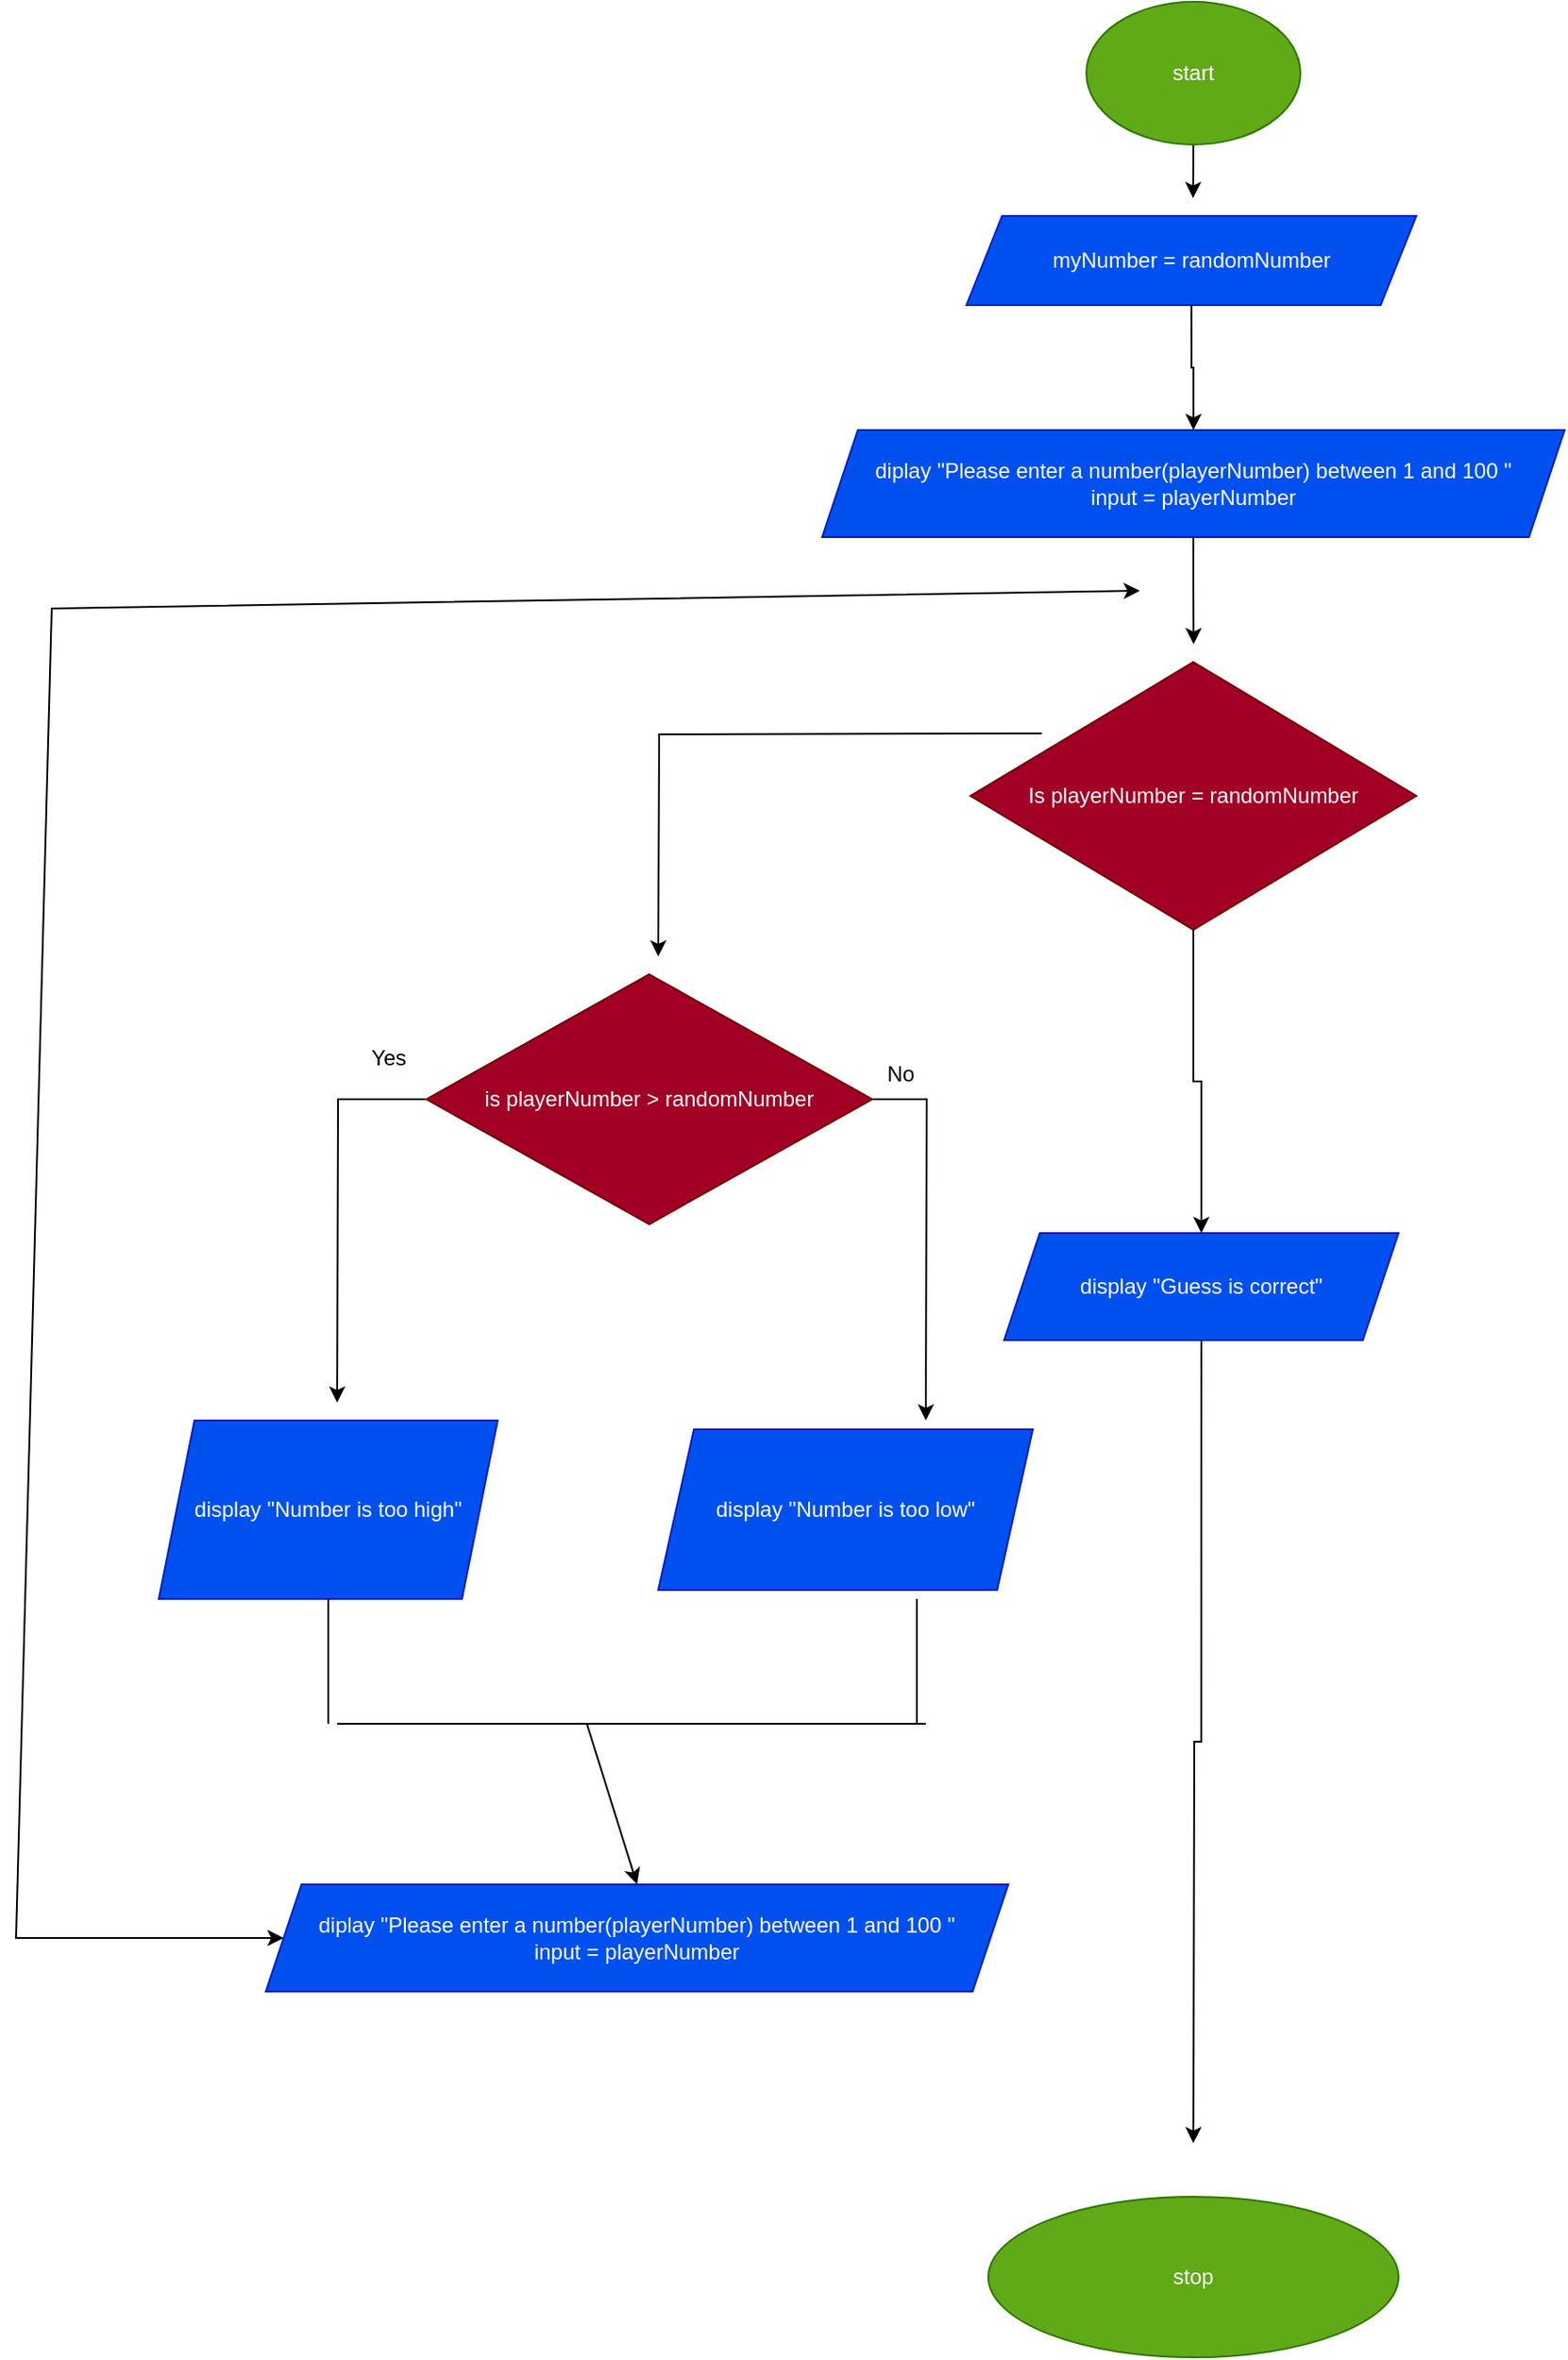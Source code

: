 <mxfile version="24.7.8">
  <diagram name="Page-1" id="MePwEu1nSl0UaUkLPbm3">
    <mxGraphModel dx="1900" dy="669" grid="1" gridSize="10" guides="1" tooltips="1" connect="1" arrows="1" fold="1" page="1" pageScale="1" pageWidth="850" pageHeight="1100" math="0" shadow="0">
      <root>
        <mxCell id="0" />
        <mxCell id="1" parent="0" />
        <mxCell id="G9hoTXdqC6G6ugWaVLvS-3" style="edgeStyle=orthogonalEdgeStyle;rounded=0;orthogonalLoop=1;jettySize=auto;html=1;exitX=0.5;exitY=1;exitDx=0;exitDy=0;" parent="1" source="G9hoTXdqC6G6ugWaVLvS-1" edge="1">
          <mxGeometry relative="1" as="geometry">
            <mxPoint x="399.828" y="150" as="targetPoint" />
          </mxGeometry>
        </mxCell>
        <mxCell id="G9hoTXdqC6G6ugWaVLvS-1" value="start" style="ellipse;whiteSpace=wrap;html=1;fillColor=#60a917;fontColor=#ffffff;strokeColor=#2D7600;" parent="1" vertex="1">
          <mxGeometry x="340" y="40" width="120" height="80" as="geometry" />
        </mxCell>
        <mxCell id="lBzm38Z_xW5l6dwjJRll-1" style="edgeStyle=orthogonalEdgeStyle;rounded=0;orthogonalLoop=1;jettySize=auto;html=1;exitX=0.5;exitY=1;exitDx=0;exitDy=0;" parent="1" source="G9hoTXdqC6G6ugWaVLvS-2" target="lBzm38Z_xW5l6dwjJRll-2" edge="1">
          <mxGeometry relative="1" as="geometry">
            <mxPoint x="400" y="260" as="targetPoint" />
          </mxGeometry>
        </mxCell>
        <mxCell id="G9hoTXdqC6G6ugWaVLvS-2" value="&lt;div&gt;myNumber = randomNumber&lt;/div&gt;" style="shape=parallelogram;perimeter=parallelogramPerimeter;whiteSpace=wrap;html=1;fixedSize=1;fillColor=#0050ef;fontColor=#ffffff;strokeColor=#001DBC;" parent="1" vertex="1">
          <mxGeometry x="272.75" y="160" width="252.25" height="50" as="geometry" />
        </mxCell>
        <mxCell id="lBzm38Z_xW5l6dwjJRll-3" style="edgeStyle=orthogonalEdgeStyle;rounded=0;orthogonalLoop=1;jettySize=auto;html=1;exitX=0.5;exitY=1;exitDx=0;exitDy=0;" parent="1" source="lBzm38Z_xW5l6dwjJRll-2" edge="1">
          <mxGeometry relative="1" as="geometry">
            <mxPoint x="400.118" y="400" as="targetPoint" />
          </mxGeometry>
        </mxCell>
        <mxCell id="lBzm38Z_xW5l6dwjJRll-2" value="diplay &quot;Please enter a number(playerNumber) between 1 and 100 &quot;&lt;div&gt;input = playerNumber&lt;/div&gt;" style="shape=parallelogram;perimeter=parallelogramPerimeter;whiteSpace=wrap;html=1;fixedSize=1;fillColor=#0050ef;fontColor=#ffffff;strokeColor=#001DBC;" parent="1" vertex="1">
          <mxGeometry x="191.88" y="280" width="416.25" height="60" as="geometry" />
        </mxCell>
        <mxCell id="lBzm38Z_xW5l6dwjJRll-15" style="edgeStyle=orthogonalEdgeStyle;rounded=0;orthogonalLoop=1;jettySize=auto;html=1;exitX=0;exitY=0.5;exitDx=0;exitDy=0;" parent="1" edge="1">
          <mxGeometry relative="1" as="geometry">
            <mxPoint x="100" y="575" as="targetPoint" />
            <mxPoint x="315" y="450" as="sourcePoint" />
          </mxGeometry>
        </mxCell>
        <mxCell id="eUO4JwFx89BSG6mANK6m-5" style="edgeStyle=orthogonalEdgeStyle;rounded=0;orthogonalLoop=1;jettySize=auto;html=1;exitX=0.5;exitY=1;exitDx=0;exitDy=0;" parent="1" source="eUO4JwFx89BSG6mANK6m-7" edge="1">
          <mxGeometry relative="1" as="geometry">
            <mxPoint x="400" y="1240" as="targetPoint" />
          </mxGeometry>
        </mxCell>
        <mxCell id="lBzm38Z_xW5l6dwjJRll-5" value="Is playerNumber = randomNumber" style="rhombus;whiteSpace=wrap;html=1;fillColor=#a20025;fontColor=#ffffff;strokeColor=#6F0000;" parent="1" vertex="1">
          <mxGeometry x="275" y="410" width="250" height="150" as="geometry" />
        </mxCell>
        <mxCell id="lBzm38Z_xW5l6dwjJRll-16" style="edgeStyle=orthogonalEdgeStyle;rounded=0;orthogonalLoop=1;jettySize=auto;html=1;exitX=0;exitY=0.5;exitDx=0;exitDy=0;" parent="1" source="lBzm38Z_xW5l6dwjJRll-13" edge="1">
          <mxGeometry relative="1" as="geometry">
            <mxPoint x="-80" y="825" as="targetPoint" />
          </mxGeometry>
        </mxCell>
        <mxCell id="lBzm38Z_xW5l6dwjJRll-17" style="edgeStyle=orthogonalEdgeStyle;rounded=0;orthogonalLoop=1;jettySize=auto;html=1;exitX=1;exitY=0.5;exitDx=0;exitDy=0;" parent="1" source="lBzm38Z_xW5l6dwjJRll-13" edge="1">
          <mxGeometry relative="1" as="geometry">
            <mxPoint x="250" y="835" as="targetPoint" />
          </mxGeometry>
        </mxCell>
        <mxCell id="lBzm38Z_xW5l6dwjJRll-13" value="is playerNumber &amp;gt; randomNumber" style="rhombus;whiteSpace=wrap;html=1;fillColor=#a20025;fontColor=#ffffff;strokeColor=#6F0000;" parent="1" vertex="1">
          <mxGeometry x="-30" y="585" width="250" height="140" as="geometry" />
        </mxCell>
        <mxCell id="lBzm38Z_xW5l6dwjJRll-18" value="display &quot;Number is too high&quot;" style="shape=parallelogram;perimeter=parallelogramPerimeter;whiteSpace=wrap;html=1;fixedSize=1;fillColor=#0050ef;fontColor=#ffffff;strokeColor=#001DBC;" parent="1" vertex="1">
          <mxGeometry x="-180" y="835" width="190" height="100" as="geometry" />
        </mxCell>
        <mxCell id="lBzm38Z_xW5l6dwjJRll-19" value="display &quot;Number is too low&quot;" style="shape=parallelogram;perimeter=parallelogramPerimeter;whiteSpace=wrap;html=1;fixedSize=1;fillColor=#0050ef;fontColor=#ffffff;strokeColor=#001DBC;" parent="1" vertex="1">
          <mxGeometry x="100" y="840" width="210" height="90" as="geometry" />
        </mxCell>
        <mxCell id="eUO4JwFx89BSG6mANK6m-6" value="stop" style="ellipse;whiteSpace=wrap;html=1;fillColor=#60a917;fontColor=#ffffff;strokeColor=#2D7600;" parent="1" vertex="1">
          <mxGeometry x="285" y="1270" width="230.01" height="90" as="geometry" />
        </mxCell>
        <mxCell id="eUO4JwFx89BSG6mANK6m-8" value="" style="edgeStyle=orthogonalEdgeStyle;rounded=0;orthogonalLoop=1;jettySize=auto;html=1;exitX=0.5;exitY=1;exitDx=0;exitDy=0;" parent="1" source="lBzm38Z_xW5l6dwjJRll-5" target="eUO4JwFx89BSG6mANK6m-7" edge="1">
          <mxGeometry relative="1" as="geometry">
            <mxPoint x="400" y="1240" as="targetPoint" />
            <mxPoint x="400" y="560" as="sourcePoint" />
          </mxGeometry>
        </mxCell>
        <mxCell id="eUO4JwFx89BSG6mANK6m-7" value="display &quot;Guess is correct&quot;" style="shape=parallelogram;perimeter=parallelogramPerimeter;whiteSpace=wrap;html=1;fixedSize=1;fillColor=#0050ef;fontColor=#ffffff;strokeColor=#001DBC;" parent="1" vertex="1">
          <mxGeometry x="293.88" y="730" width="221.13" height="60" as="geometry" />
        </mxCell>
        <mxCell id="eUO4JwFx89BSG6mANK6m-11" value="diplay &quot;Please enter a number(playerNumber) between 1 and 100 &quot;&lt;div&gt;input = playerNumber&lt;/div&gt;" style="shape=parallelogram;perimeter=parallelogramPerimeter;whiteSpace=wrap;html=1;fixedSize=1;fillColor=#0050ef;fontColor=#ffffff;strokeColor=#001DBC;" parent="1" vertex="1">
          <mxGeometry x="-120" y="1095" width="416.25" height="60" as="geometry" />
        </mxCell>
        <mxCell id="eUO4JwFx89BSG6mANK6m-12" value="" style="endArrow=none;html=1;rounded=0;entryX=0.5;entryY=1;entryDx=0;entryDy=0;" parent="1" target="lBzm38Z_xW5l6dwjJRll-18" edge="1">
          <mxGeometry width="50" height="50" relative="1" as="geometry">
            <mxPoint x="-85" y="1005" as="sourcePoint" />
            <mxPoint x="40" y="1015" as="targetPoint" />
          </mxGeometry>
        </mxCell>
        <mxCell id="eUO4JwFx89BSG6mANK6m-13" value="" style="endArrow=none;html=1;rounded=0;" parent="1" edge="1">
          <mxGeometry width="50" height="50" relative="1" as="geometry">
            <mxPoint x="-80" y="1005" as="sourcePoint" />
            <mxPoint x="250" y="1005" as="targetPoint" />
          </mxGeometry>
        </mxCell>
        <mxCell id="eUO4JwFx89BSG6mANK6m-14" value="" style="endArrow=none;html=1;rounded=0;entryX=0.5;entryY=1;entryDx=0;entryDy=0;" parent="1" edge="1">
          <mxGeometry width="50" height="50" relative="1" as="geometry">
            <mxPoint x="245" y="1005" as="sourcePoint" />
            <mxPoint x="245" y="935" as="targetPoint" />
          </mxGeometry>
        </mxCell>
        <mxCell id="eUO4JwFx89BSG6mANK6m-15" value="" style="endArrow=classic;html=1;rounded=0;entryX=0.5;entryY=0;entryDx=0;entryDy=0;" parent="1" target="eUO4JwFx89BSG6mANK6m-11" edge="1">
          <mxGeometry width="50" height="50" relative="1" as="geometry">
            <mxPoint x="60" y="1005" as="sourcePoint" />
            <mxPoint x="40" y="1015" as="targetPoint" />
          </mxGeometry>
        </mxCell>
        <mxCell id="eUO4JwFx89BSG6mANK6m-16" value="" style="endArrow=classic;startArrow=classic;html=1;rounded=0;exitX=0;exitY=0.5;exitDx=0;exitDy=0;" parent="1" source="eUO4JwFx89BSG6mANK6m-11" edge="1">
          <mxGeometry width="50" height="50" relative="1" as="geometry">
            <mxPoint x="-240" y="1180" as="sourcePoint" />
            <mxPoint x="370" y="370" as="targetPoint" />
            <Array as="points">
              <mxPoint x="-260" y="1125" />
              <mxPoint x="-240" y="380" />
            </Array>
          </mxGeometry>
        </mxCell>
        <mxCell id="MkhqjXKxxufrOUEbYuch-1" value="Yes" style="text;html=1;align=center;verticalAlign=middle;whiteSpace=wrap;rounded=0;" vertex="1" parent="1">
          <mxGeometry x="-81" y="617" width="60" height="30" as="geometry" />
        </mxCell>
        <mxCell id="MkhqjXKxxufrOUEbYuch-3" value="No" style="text;html=1;align=center;verticalAlign=middle;whiteSpace=wrap;rounded=0;" vertex="1" parent="1">
          <mxGeometry x="206" y="626" width="60" height="30" as="geometry" />
        </mxCell>
      </root>
    </mxGraphModel>
  </diagram>
</mxfile>
